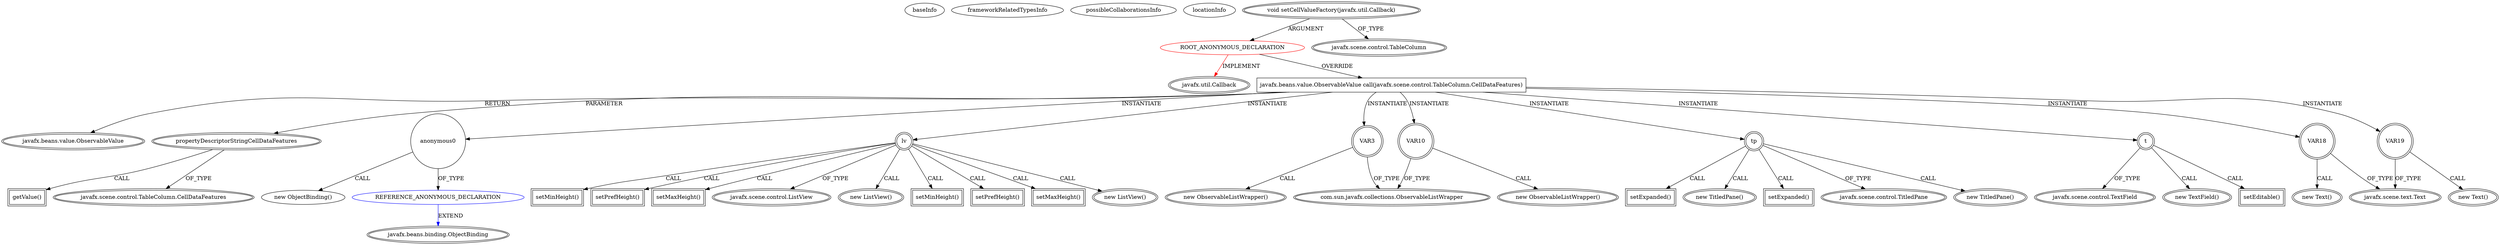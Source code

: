digraph {
baseInfo[graphId=4079,category="extension_graph",isAnonymous=true,possibleRelation=true]
frameworkRelatedTypesInfo[0="javafx.util.Callback"]
possibleCollaborationsInfo[0="4079~OVERRIDING_METHOD_DECLARATION-INSTANTIATION-~javafx.util.Callback ~javafx.beans.binding.ObjectBinding ~true~true"]
locationInfo[projectName="sannies-isoviewer-fx",filePath="/sannies-isoviewer-fx/isoviewer-fx-master/src/main/java/com/googlecode/mp4parser/mp4inspector/BoxPane.java",contextSignature="void BoxPane(com.coremedia.iso.boxes.Box)",graphId="4079"]
0[label="ROOT_ANONYMOUS_DECLARATION",vertexType="ROOT_ANONYMOUS_DECLARATION",isFrameworkType=false,color=red]
1[label="javafx.util.Callback",vertexType="FRAMEWORK_INTERFACE_TYPE",isFrameworkType=true,peripheries=2]
2[label="void setCellValueFactory(javafx.util.Callback)",vertexType="OUTSIDE_CALL",isFrameworkType=true,peripheries=2]
3[label="javafx.scene.control.TableColumn",vertexType="FRAMEWORK_CLASS_TYPE",isFrameworkType=true,peripheries=2]
4[label="javafx.beans.value.ObservableValue call(javafx.scene.control.TableColumn.CellDataFeatures)",vertexType="OVERRIDING_METHOD_DECLARATION",isFrameworkType=false,shape=box]
5[label="javafx.beans.value.ObservableValue",vertexType="FRAMEWORK_INTERFACE_TYPE",isFrameworkType=true,peripheries=2]
6[label="propertyDescriptorStringCellDataFeatures",vertexType="PARAMETER_DECLARATION",isFrameworkType=true,peripheries=2]
7[label="javafx.scene.control.TableColumn.CellDataFeatures",vertexType="FRAMEWORK_CLASS_TYPE",isFrameworkType=true,peripheries=2]
9[label="anonymous0",vertexType="VARIABLE_EXPRESION",isFrameworkType=false,shape=circle]
10[label="REFERENCE_ANONYMOUS_DECLARATION",vertexType="REFERENCE_ANONYMOUS_DECLARATION",isFrameworkType=false,color=blue]
11[label="javafx.beans.binding.ObjectBinding",vertexType="FRAMEWORK_CLASS_TYPE",isFrameworkType=true,peripheries=2]
8[label="new ObjectBinding()",vertexType="CONSTRUCTOR_CALL",isFrameworkType=false]
13[label="getValue()",vertexType="INSIDE_CALL",isFrameworkType=true,peripheries=2,shape=box]
15[label="lv",vertexType="VARIABLE_EXPRESION",isFrameworkType=true,peripheries=2,shape=circle]
16[label="javafx.scene.control.ListView",vertexType="FRAMEWORK_CLASS_TYPE",isFrameworkType=true,peripheries=2]
14[label="new ListView()",vertexType="CONSTRUCTOR_CALL",isFrameworkType=true,peripheries=2]
18[label="VAR3",vertexType="VARIABLE_EXPRESION",isFrameworkType=true,peripheries=2,shape=circle]
19[label="com.sun.javafx.collections.ObservableListWrapper",vertexType="FRAMEWORK_CLASS_TYPE",isFrameworkType=true,peripheries=2]
17[label="new ObservableListWrapper()",vertexType="CONSTRUCTOR_CALL",isFrameworkType=true,peripheries=2]
21[label="setMinHeight()",vertexType="INSIDE_CALL",isFrameworkType=true,peripheries=2,shape=box]
23[label="setPrefHeight()",vertexType="INSIDE_CALL",isFrameworkType=true,peripheries=2,shape=box]
25[label="setMaxHeight()",vertexType="INSIDE_CALL",isFrameworkType=true,peripheries=2,shape=box]
27[label="tp",vertexType="VARIABLE_EXPRESION",isFrameworkType=true,peripheries=2,shape=circle]
28[label="javafx.scene.control.TitledPane",vertexType="FRAMEWORK_CLASS_TYPE",isFrameworkType=true,peripheries=2]
26[label="new TitledPane()",vertexType="CONSTRUCTOR_CALL",isFrameworkType=true,peripheries=2]
30[label="setExpanded()",vertexType="INSIDE_CALL",isFrameworkType=true,peripheries=2,shape=box]
31[label="new ListView()",vertexType="CONSTRUCTOR_CALL",isFrameworkType=true,peripheries=2]
34[label="VAR10",vertexType="VARIABLE_EXPRESION",isFrameworkType=true,peripheries=2,shape=circle]
33[label="new ObservableListWrapper()",vertexType="CONSTRUCTOR_CALL",isFrameworkType=true,peripheries=2]
37[label="setMinHeight()",vertexType="INSIDE_CALL",isFrameworkType=true,peripheries=2,shape=box]
39[label="setPrefHeight()",vertexType="INSIDE_CALL",isFrameworkType=true,peripheries=2,shape=box]
41[label="setMaxHeight()",vertexType="INSIDE_CALL",isFrameworkType=true,peripheries=2,shape=box]
42[label="new TitledPane()",vertexType="CONSTRUCTOR_CALL",isFrameworkType=true,peripheries=2]
45[label="setExpanded()",vertexType="INSIDE_CALL",isFrameworkType=true,peripheries=2,shape=box]
47[label="t",vertexType="VARIABLE_EXPRESION",isFrameworkType=true,peripheries=2,shape=circle]
48[label="javafx.scene.control.TextField",vertexType="FRAMEWORK_CLASS_TYPE",isFrameworkType=true,peripheries=2]
46[label="new TextField()",vertexType="CONSTRUCTOR_CALL",isFrameworkType=true,peripheries=2]
50[label="setEditable()",vertexType="INSIDE_CALL",isFrameworkType=true,peripheries=2,shape=box]
52[label="VAR18",vertexType="VARIABLE_EXPRESION",isFrameworkType=true,peripheries=2,shape=circle]
53[label="javafx.scene.text.Text",vertexType="FRAMEWORK_CLASS_TYPE",isFrameworkType=true,peripheries=2]
51[label="new Text()",vertexType="CONSTRUCTOR_CALL",isFrameworkType=true,peripheries=2]
55[label="VAR19",vertexType="VARIABLE_EXPRESION",isFrameworkType=true,peripheries=2,shape=circle]
54[label="new Text()",vertexType="CONSTRUCTOR_CALL",isFrameworkType=true,peripheries=2]
0->1[label="IMPLEMENT",color=red]
2->0[label="ARGUMENT"]
2->3[label="OF_TYPE"]
0->4[label="OVERRIDE"]
4->5[label="RETURN"]
6->7[label="OF_TYPE"]
4->6[label="PARAMETER"]
4->9[label="INSTANTIATE"]
10->11[label="EXTEND",color=blue]
9->10[label="OF_TYPE"]
9->8[label="CALL"]
6->13[label="CALL"]
4->15[label="INSTANTIATE"]
15->16[label="OF_TYPE"]
15->14[label="CALL"]
4->18[label="INSTANTIATE"]
18->19[label="OF_TYPE"]
18->17[label="CALL"]
15->21[label="CALL"]
15->23[label="CALL"]
15->25[label="CALL"]
4->27[label="INSTANTIATE"]
27->28[label="OF_TYPE"]
27->26[label="CALL"]
27->30[label="CALL"]
15->31[label="CALL"]
4->34[label="INSTANTIATE"]
34->19[label="OF_TYPE"]
34->33[label="CALL"]
15->37[label="CALL"]
15->39[label="CALL"]
15->41[label="CALL"]
27->42[label="CALL"]
27->45[label="CALL"]
4->47[label="INSTANTIATE"]
47->48[label="OF_TYPE"]
47->46[label="CALL"]
47->50[label="CALL"]
4->52[label="INSTANTIATE"]
52->53[label="OF_TYPE"]
52->51[label="CALL"]
4->55[label="INSTANTIATE"]
55->53[label="OF_TYPE"]
55->54[label="CALL"]
}
